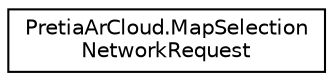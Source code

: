 digraph "Graphical Class Hierarchy"
{
 // LATEX_PDF_SIZE
  edge [fontname="Helvetica",fontsize="10",labelfontname="Helvetica",labelfontsize="10"];
  node [fontname="Helvetica",fontsize="10",shape=record];
  rankdir="LR";
  Node0 [label="PretiaArCloud.MapSelection\lNetworkRequest",height=0.2,width=0.4,color="black", fillcolor="white", style="filled",URL="$classPretiaArCloud_1_1MapSelectionNetworkRequest.html",tooltip=" "];
}
